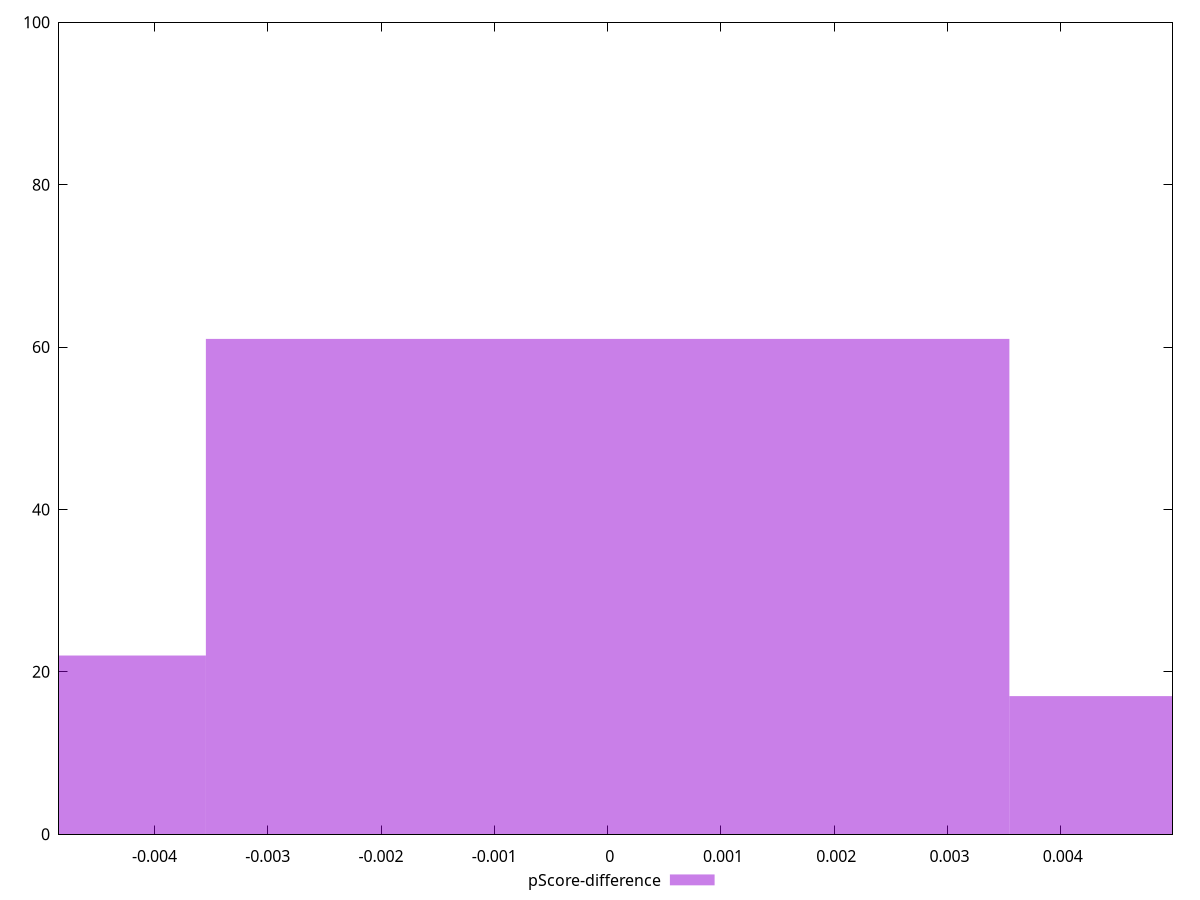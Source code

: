 reset

$pScoreDifference <<EOF
-0.007092621601104566 22
0.007092621601104566 17
0 61
EOF

set key outside below
set boxwidth 0.007092621601104566
set xrange [-0.004842725404337389:0.004986085778726612]
set yrange [0:100]
set trange [0:100]
set style fill transparent solid 0.5 noborder
set terminal svg size 640, 490 enhanced background rgb 'white'
set output "reports/report_00032_2021-02-25T10-28-15.087Z/mainthread-work-breakdown/samples/astro/pScore-difference/histogram.svg"

plot $pScoreDifference title "pScore-difference" with boxes

reset
